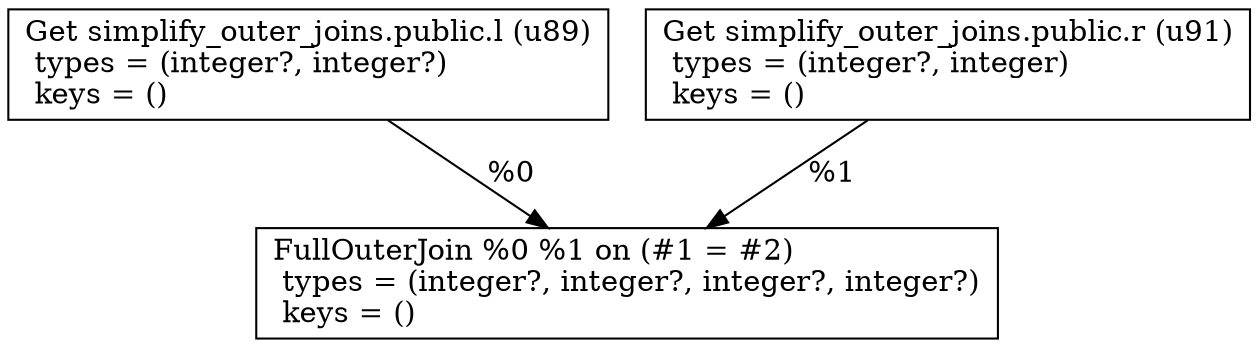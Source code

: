 digraph G {
    node0 [shape = record, label=" Get simplify_outer_joins.public.l (u89)\l  types = (integer?, integer?)\l  keys = ()\l"]
    node1 [shape = record, label=" Get simplify_outer_joins.public.r (u91)\l  types = (integer?, integer)\l  keys = ()\l"]
    node2 [shape = record, label=" FullOuterJoin %0 %1 on (#1 = #2)\l  types = (integer?, integer?, integer?, integer?)\l  keys = ()\l"]
    node0 -> node2 [label = "%0\l"]
    node1 -> node2 [label = "%1\l"]
}
